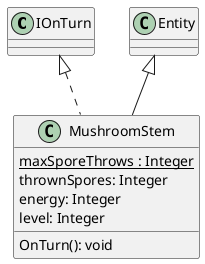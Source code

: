 @startuml mushroomStem

IOnTurn <|.. MushroomStem
'IOnRound <|.. MushroomStem
Entity <|-- MushroomStem 
class MushroomStem{
    {static} maxSporeThrows : Integer
    thrownSpores: Integer
    energy: Integer
    level: Integer
    'throwSpore(Spore, Tecton) : void
    OnTurn(): void
    'getColony() : Colony
}
@enduml